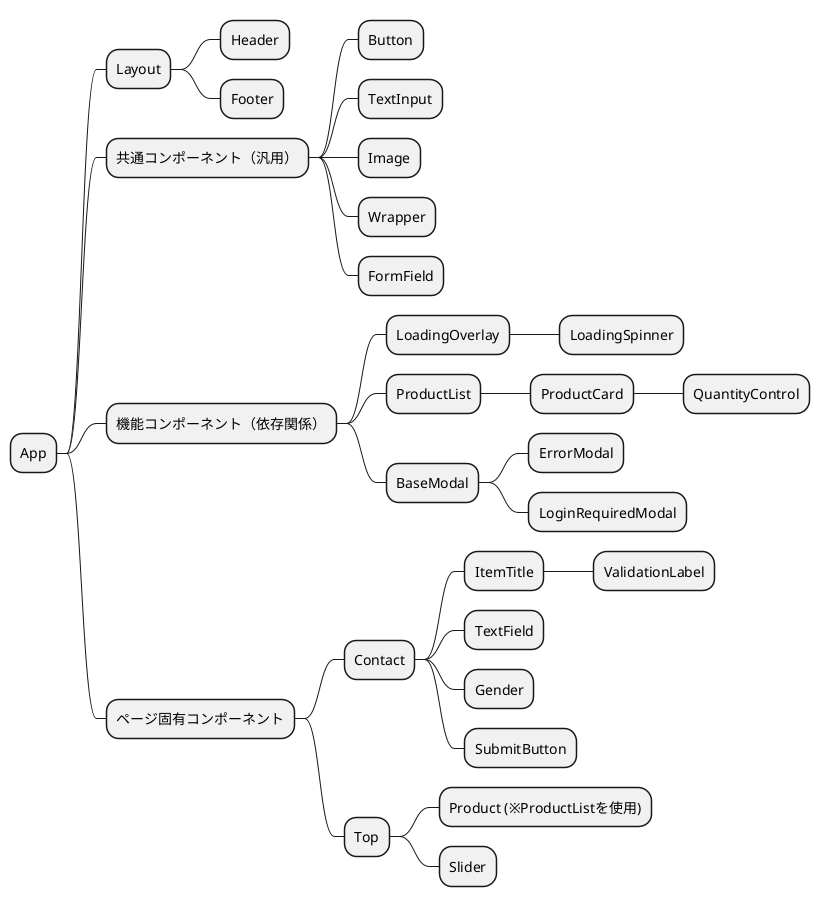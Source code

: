 @startmindmap
* App
** Layout
*** Header
*** Footer
** 共通コンポーネント（汎用）
*** Button
*** TextInput
*** Image
*** Wrapper
*** FormField
** 機能コンポーネント（依存関係）
*** LoadingOverlay
**** LoadingSpinner
*** ProductList
**** ProductCard
***** QuantityControl
*** BaseModal
**** ErrorModal
**** LoginRequiredModal

** ページ固有コンポーネント
*** Contact
**** ItemTitle
***** ValidationLabel
**** TextField
**** Gender
**** SubmitButton
*** Top
**** Product (※ProductListを使用)
**** Slider
@endmindmap